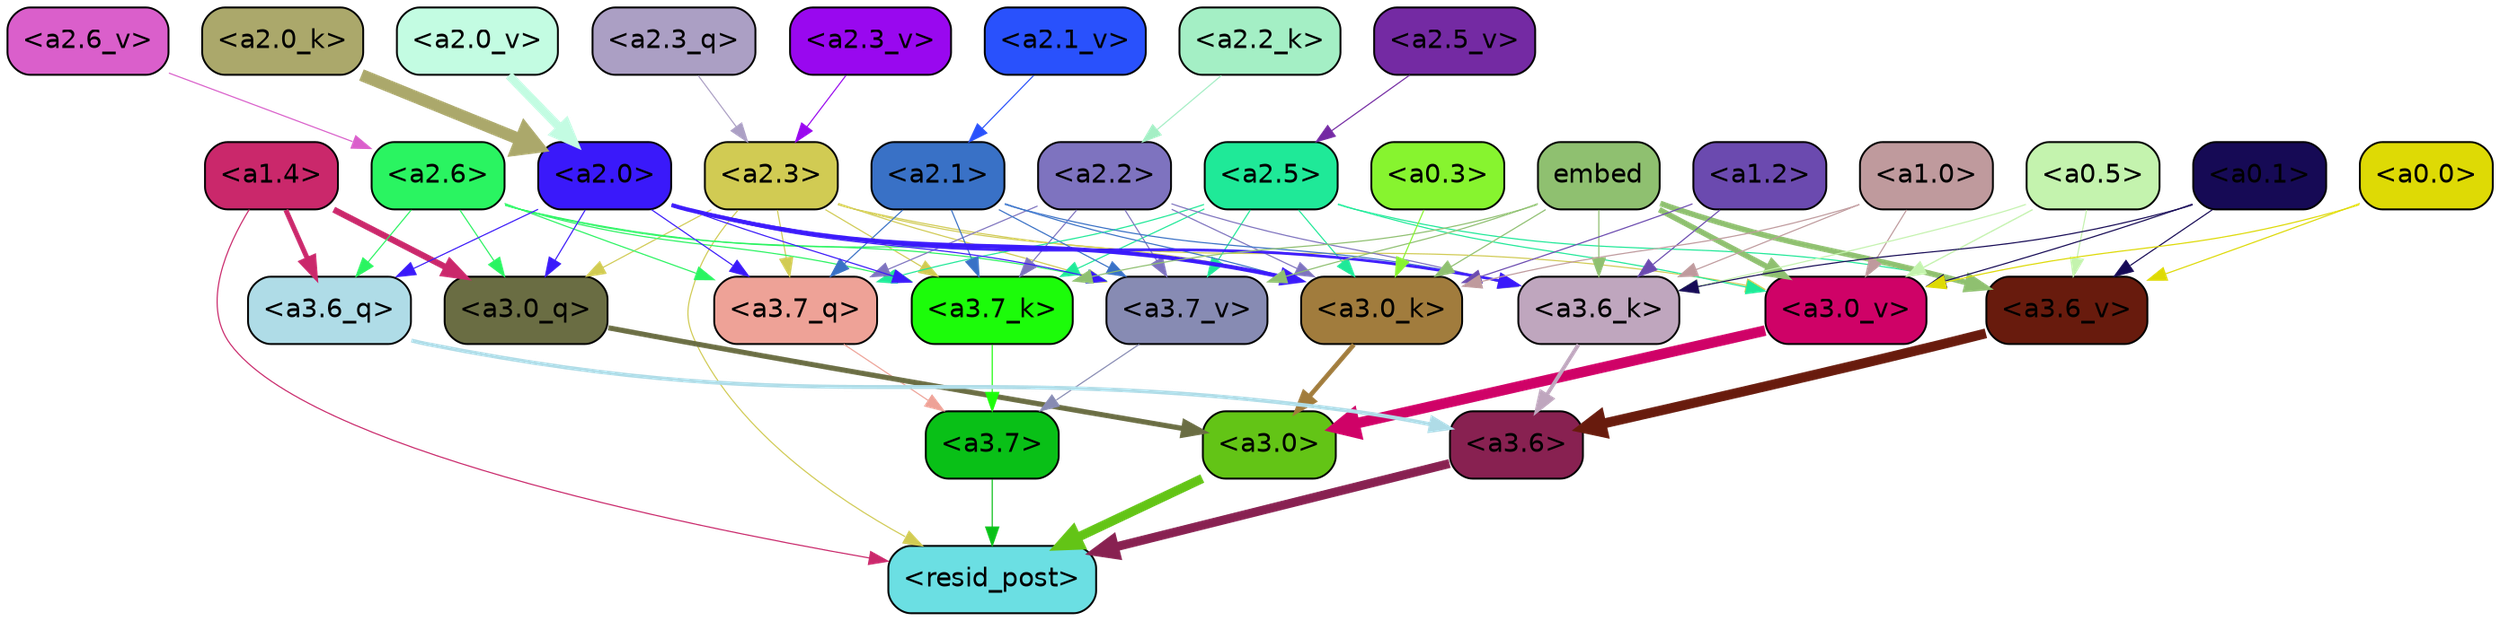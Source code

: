 strict digraph "" {
	graph [bgcolor=transparent,
		layout=dot,
		overlap=false,
		splines=true
	];
	"<a3.7>"	[color=black,
		fillcolor="#09c017",
		fontname=Helvetica,
		shape=box,
		style="filled, rounded"];
	"<resid_post>"	[color=black,
		fillcolor="#6bdfe3",
		fontname=Helvetica,
		shape=box,
		style="filled, rounded"];
	"<a3.7>" -> "<resid_post>"	[color="#09c017",
		penwidth=0.6];
	"<a3.6>"	[color=black,
		fillcolor="#882151",
		fontname=Helvetica,
		shape=box,
		style="filled, rounded"];
	"<a3.6>" -> "<resid_post>"	[color="#882151",
		penwidth=4.751612067222595];
	"<a3.0>"	[color=black,
		fillcolor="#63c416",
		fontname=Helvetica,
		shape=box,
		style="filled, rounded"];
	"<a3.0>" -> "<resid_post>"	[color="#63c416",
		penwidth=4.884142994880676];
	"<a2.3>"	[color=black,
		fillcolor="#d1cb53",
		fontname=Helvetica,
		shape=box,
		style="filled, rounded"];
	"<a2.3>" -> "<resid_post>"	[color="#d1cb53",
		penwidth=0.6];
	"<a3.7_q>"	[color=black,
		fillcolor="#eea297",
		fontname=Helvetica,
		shape=box,
		style="filled, rounded"];
	"<a2.3>" -> "<a3.7_q>"	[color="#d1cb53",
		penwidth=0.6];
	"<a3.0_q>"	[color=black,
		fillcolor="#6a6d43",
		fontname=Helvetica,
		shape=box,
		style="filled, rounded"];
	"<a2.3>" -> "<a3.0_q>"	[color="#d1cb53",
		penwidth=0.6];
	"<a3.7_k>"	[color=black,
		fillcolor="#1cfc0a",
		fontname=Helvetica,
		shape=box,
		style="filled, rounded"];
	"<a2.3>" -> "<a3.7_k>"	[color="#d1cb53",
		penwidth=0.6];
	"<a3.0_k>"	[color=black,
		fillcolor="#a17c3d",
		fontname=Helvetica,
		shape=box,
		style="filled, rounded"];
	"<a2.3>" -> "<a3.0_k>"	[color="#d1cb53",
		penwidth=0.6];
	"<a3.7_v>"	[color=black,
		fillcolor="#878bb3",
		fontname=Helvetica,
		shape=box,
		style="filled, rounded"];
	"<a2.3>" -> "<a3.7_v>"	[color="#d1cb53",
		penwidth=0.6];
	"<a3.0_v>"	[color=black,
		fillcolor="#cf0267",
		fontname=Helvetica,
		shape=box,
		style="filled, rounded"];
	"<a2.3>" -> "<a3.0_v>"	[color="#d1cb53",
		penwidth=0.6];
	"<a1.4>"	[color=black,
		fillcolor="#ca286b",
		fontname=Helvetica,
		shape=box,
		style="filled, rounded"];
	"<a1.4>" -> "<resid_post>"	[color="#ca286b",
		penwidth=0.6];
	"<a3.6_q>"	[color=black,
		fillcolor="#afdce7",
		fontname=Helvetica,
		shape=box,
		style="filled, rounded"];
	"<a1.4>" -> "<a3.6_q>"	[color="#ca286b",
		penwidth=2.6469622254371643];
	"<a1.4>" -> "<a3.0_q>"	[color="#ca286b",
		penwidth=3.3040847778320312];
	"<a3.7_q>" -> "<a3.7>"	[color="#eea297",
		penwidth=0.6];
	"<a3.6_q>" -> "<a3.6>"	[color="#afdce7",
		penwidth=2.091020345687866];
	"<a3.0_q>" -> "<a3.0>"	[color="#6a6d43",
		penwidth=2.7421876192092896];
	"<a3.7_k>" -> "<a3.7>"	[color="#1cfc0a",
		penwidth=0.6];
	"<a3.6_k>"	[color=black,
		fillcolor="#bfa6be",
		fontname=Helvetica,
		shape=box,
		style="filled, rounded"];
	"<a3.6_k>" -> "<a3.6>"	[color="#bfa6be",
		penwidth=2.048597991466522];
	"<a3.0_k>" -> "<a3.0>"	[color="#a17c3d",
		penwidth=2.476402521133423];
	"<a3.7_v>" -> "<a3.7>"	[color="#878bb3",
		penwidth=0.6];
	"<a3.6_v>"	[color=black,
		fillcolor="#681b0d",
		fontname=Helvetica,
		shape=box,
		style="filled, rounded"];
	"<a3.6_v>" -> "<a3.6>"	[color="#681b0d",
		penwidth=5.2550448179244995];
	"<a3.0_v>" -> "<a3.0>"	[color="#cf0267",
		penwidth=5.652270674705505];
	"<a2.6>"	[color=black,
		fillcolor="#2af461",
		fontname=Helvetica,
		shape=box,
		style="filled, rounded"];
	"<a2.6>" -> "<a3.7_q>"	[color="#2af461",
		penwidth=0.6];
	"<a2.6>" -> "<a3.6_q>"	[color="#2af461",
		penwidth=0.6];
	"<a2.6>" -> "<a3.0_q>"	[color="#2af461",
		penwidth=0.6];
	"<a2.6>" -> "<a3.7_k>"	[color="#2af461",
		penwidth=0.6];
	"<a2.6>" -> "<a3.0_k>"	[color="#2af461",
		penwidth=0.6];
	"<a2.6>" -> "<a3.7_v>"	[color="#2af461",
		penwidth=0.6];
	"<a2.5>"	[color=black,
		fillcolor="#1fe998",
		fontname=Helvetica,
		shape=box,
		style="filled, rounded"];
	"<a2.5>" -> "<a3.7_q>"	[color="#1fe998",
		penwidth=0.6];
	"<a2.5>" -> "<a3.7_k>"	[color="#1fe998",
		penwidth=0.6];
	"<a2.5>" -> "<a3.0_k>"	[color="#1fe998",
		penwidth=0.6];
	"<a2.5>" -> "<a3.7_v>"	[color="#1fe998",
		penwidth=0.6];
	"<a2.5>" -> "<a3.6_v>"	[color="#1fe998",
		penwidth=0.6];
	"<a2.5>" -> "<a3.0_v>"	[color="#1fe998",
		penwidth=0.6];
	"<a2.2>"	[color=black,
		fillcolor="#7e73bf",
		fontname=Helvetica,
		shape=box,
		style="filled, rounded"];
	"<a2.2>" -> "<a3.7_q>"	[color="#7e73bf",
		penwidth=0.6];
	"<a2.2>" -> "<a3.7_k>"	[color="#7e73bf",
		penwidth=0.6];
	"<a2.2>" -> "<a3.6_k>"	[color="#7e73bf",
		penwidth=0.6];
	"<a2.2>" -> "<a3.0_k>"	[color="#7e73bf",
		penwidth=0.6];
	"<a2.2>" -> "<a3.7_v>"	[color="#7e73bf",
		penwidth=0.6];
	"<a2.1>"	[color=black,
		fillcolor="#3971c6",
		fontname=Helvetica,
		shape=box,
		style="filled, rounded"];
	"<a2.1>" -> "<a3.7_q>"	[color="#3971c6",
		penwidth=0.6];
	"<a2.1>" -> "<a3.7_k>"	[color="#3971c6",
		penwidth=0.6];
	"<a2.1>" -> "<a3.6_k>"	[color="#3971c6",
		penwidth=0.6];
	"<a2.1>" -> "<a3.0_k>"	[color="#3971c6",
		penwidth=0.6];
	"<a2.1>" -> "<a3.7_v>"	[color="#3971c6",
		penwidth=0.6];
	"<a2.0>"	[color=black,
		fillcolor="#3a19fa",
		fontname=Helvetica,
		shape=box,
		style="filled, rounded"];
	"<a2.0>" -> "<a3.7_q>"	[color="#3a19fa",
		penwidth=0.6];
	"<a2.0>" -> "<a3.6_q>"	[color="#3a19fa",
		penwidth=0.6];
	"<a2.0>" -> "<a3.0_q>"	[color="#3a19fa",
		penwidth=0.6];
	"<a2.0>" -> "<a3.7_k>"	[color="#3a19fa",
		penwidth=0.6];
	"<a2.0>" -> "<a3.6_k>"	[color="#3a19fa",
		penwidth=1.4757367372512817];
	"<a2.0>" -> "<a3.0_k>"	[color="#3a19fa",
		penwidth=2.2137351036071777];
	"<a2.0>" -> "<a3.7_v>"	[color="#3a19fa",
		penwidth=0.6];
	embed	[color=black,
		fillcolor="#8fc070",
		fontname=Helvetica,
		shape=box,
		style="filled, rounded"];
	embed -> "<a3.7_k>"	[color="#8fc070",
		penwidth=0.6];
	embed -> "<a3.6_k>"	[color="#8fc070",
		penwidth=0.6];
	embed -> "<a3.0_k>"	[color="#8fc070",
		penwidth=0.6];
	embed -> "<a3.7_v>"	[color="#8fc070",
		penwidth=0.6];
	embed -> "<a3.6_v>"	[color="#8fc070",
		penwidth=2.9582033157348633];
	embed -> "<a3.0_v>"	[color="#8fc070",
		penwidth=2.972973108291626];
	"<a1.2>"	[color=black,
		fillcolor="#6b4aaf",
		fontname=Helvetica,
		shape=box,
		style="filled, rounded"];
	"<a1.2>" -> "<a3.6_k>"	[color="#6b4aaf",
		penwidth=0.6];
	"<a1.2>" -> "<a3.0_k>"	[color="#6b4aaf",
		penwidth=0.6];
	"<a1.0>"	[color=black,
		fillcolor="#bf9a9d",
		fontname=Helvetica,
		shape=box,
		style="filled, rounded"];
	"<a1.0>" -> "<a3.6_k>"	[color="#bf9a9d",
		penwidth=0.6];
	"<a1.0>" -> "<a3.0_k>"	[color="#bf9a9d",
		penwidth=0.6];
	"<a1.0>" -> "<a3.0_v>"	[color="#bf9a9d",
		penwidth=0.6];
	"<a0.5>"	[color=black,
		fillcolor="#c4f3ae",
		fontname=Helvetica,
		shape=box,
		style="filled, rounded"];
	"<a0.5>" -> "<a3.6_k>"	[color="#c4f3ae",
		penwidth=0.6];
	"<a0.5>" -> "<a3.6_v>"	[color="#c4f3ae",
		penwidth=0.6];
	"<a0.5>" -> "<a3.0_v>"	[color="#c4f3ae",
		penwidth=0.6790935099124908];
	"<a0.1>"	[color=black,
		fillcolor="#160a55",
		fontname=Helvetica,
		shape=box,
		style="filled, rounded"];
	"<a0.1>" -> "<a3.6_k>"	[color="#160a55",
		penwidth=0.6];
	"<a0.1>" -> "<a3.6_v>"	[color="#160a55",
		penwidth=0.6];
	"<a0.1>" -> "<a3.0_v>"	[color="#160a55",
		penwidth=0.6];
	"<a0.3>"	[color=black,
		fillcolor="#87f42f",
		fontname=Helvetica,
		shape=box,
		style="filled, rounded"];
	"<a0.3>" -> "<a3.0_k>"	[color="#87f42f",
		penwidth=0.6];
	"<a0.0>"	[color=black,
		fillcolor="#deda05",
		fontname=Helvetica,
		shape=box,
		style="filled, rounded"];
	"<a0.0>" -> "<a3.6_v>"	[color="#deda05",
		penwidth=0.6];
	"<a0.0>" -> "<a3.0_v>"	[color="#deda05",
		penwidth=0.6];
	"<a2.3_q>"	[color=black,
		fillcolor="#ab9fc4",
		fontname=Helvetica,
		shape=box,
		style="filled, rounded"];
	"<a2.3_q>" -> "<a2.3>"	[color="#ab9fc4",
		penwidth=0.6];
	"<a2.2_k>"	[color=black,
		fillcolor="#a4efc5",
		fontname=Helvetica,
		shape=box,
		style="filled, rounded"];
	"<a2.2_k>" -> "<a2.2>"	[color="#a4efc5",
		penwidth=0.6];
	"<a2.0_k>"	[color=black,
		fillcolor="#aba86b",
		fontname=Helvetica,
		shape=box,
		style="filled, rounded"];
	"<a2.0_k>" -> "<a2.0>"	[color="#aba86b",
		penwidth=6.470837593078613];
	"<a2.6_v>"	[color=black,
		fillcolor="#da5fcb",
		fontname=Helvetica,
		shape=box,
		style="filled, rounded"];
	"<a2.6_v>" -> "<a2.6>"	[color="#da5fcb",
		penwidth=0.6];
	"<a2.5_v>"	[color=black,
		fillcolor="#742aa3",
		fontname=Helvetica,
		shape=box,
		style="filled, rounded"];
	"<a2.5_v>" -> "<a2.5>"	[color="#742aa3",
		penwidth=0.6];
	"<a2.3_v>"	[color=black,
		fillcolor="#9908ef",
		fontname=Helvetica,
		shape=box,
		style="filled, rounded"];
	"<a2.3_v>" -> "<a2.3>"	[color="#9908ef",
		penwidth=0.6];
	"<a2.1_v>"	[color=black,
		fillcolor="#2951fc",
		fontname=Helvetica,
		shape=box,
		style="filled, rounded"];
	"<a2.1_v>" -> "<a2.1>"	[color="#2951fc",
		penwidth=0.6];
	"<a2.0_v>"	[color=black,
		fillcolor="#c3fce2",
		fontname=Helvetica,
		shape=box,
		style="filled, rounded"];
	"<a2.0_v>" -> "<a2.0>"	[color="#c3fce2",
		penwidth=4.5950857400894165];
}
